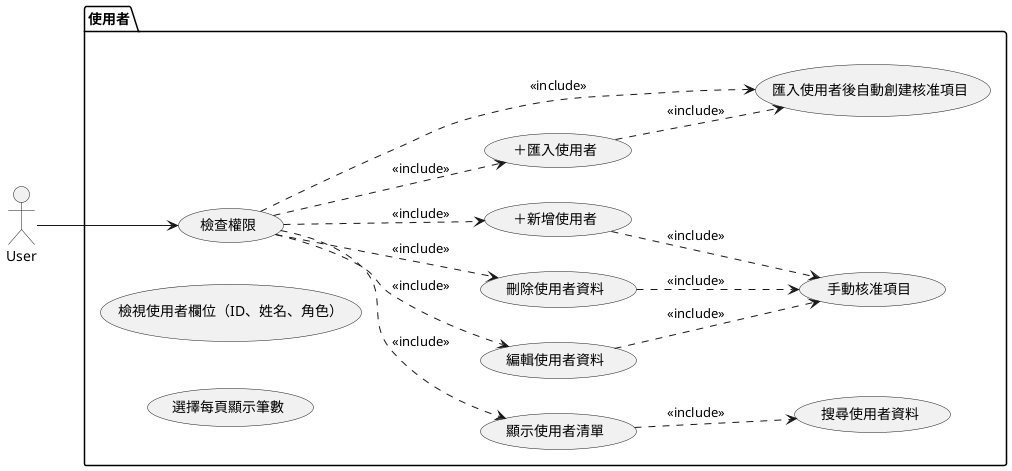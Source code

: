 @startuml user_overview

left to right direction

actor User

package "使用者" {
    usecase "檢查權限" as UC12
    usecase "顯示使用者清單" as UC1
    usecase "檢視使用者欄位（ID、姓名、角色）" as UC2
    usecase "選擇每頁顯示筆數" as UC3
    usecase "搜尋使用者資料" as UC4
    usecase "編輯使用者資料" as UC5
    usecase "刪除使用者資料" as UC6
    usecase "＋新增使用者" as UC7
    usecase "＋匯入使用者" as UC8
    usecase "匯入使用者後自動創建核准項目" as UC10
    usecase "手動核准項目" as UC11
}

User --> UC12
UC12 .down.> UC1 : <<include>>
UC12 .down.> UC5 : <<include>>
UC12 .down.> UC6 : <<include>>
UC12 .down.> UC7 : <<include>>
UC12 .down.> UC8 : <<include>>
UC12 .down.> UC10 : <<include>>

UC1 .down.> UC4 : <<include>>
UC5 .down.> UC11 : <<include>>
UC6 .down.> UC11 : <<include>>
UC7 .down.> UC11 : <<include>>
UC8 .down.> UC10 : <<include>>

@enduml
